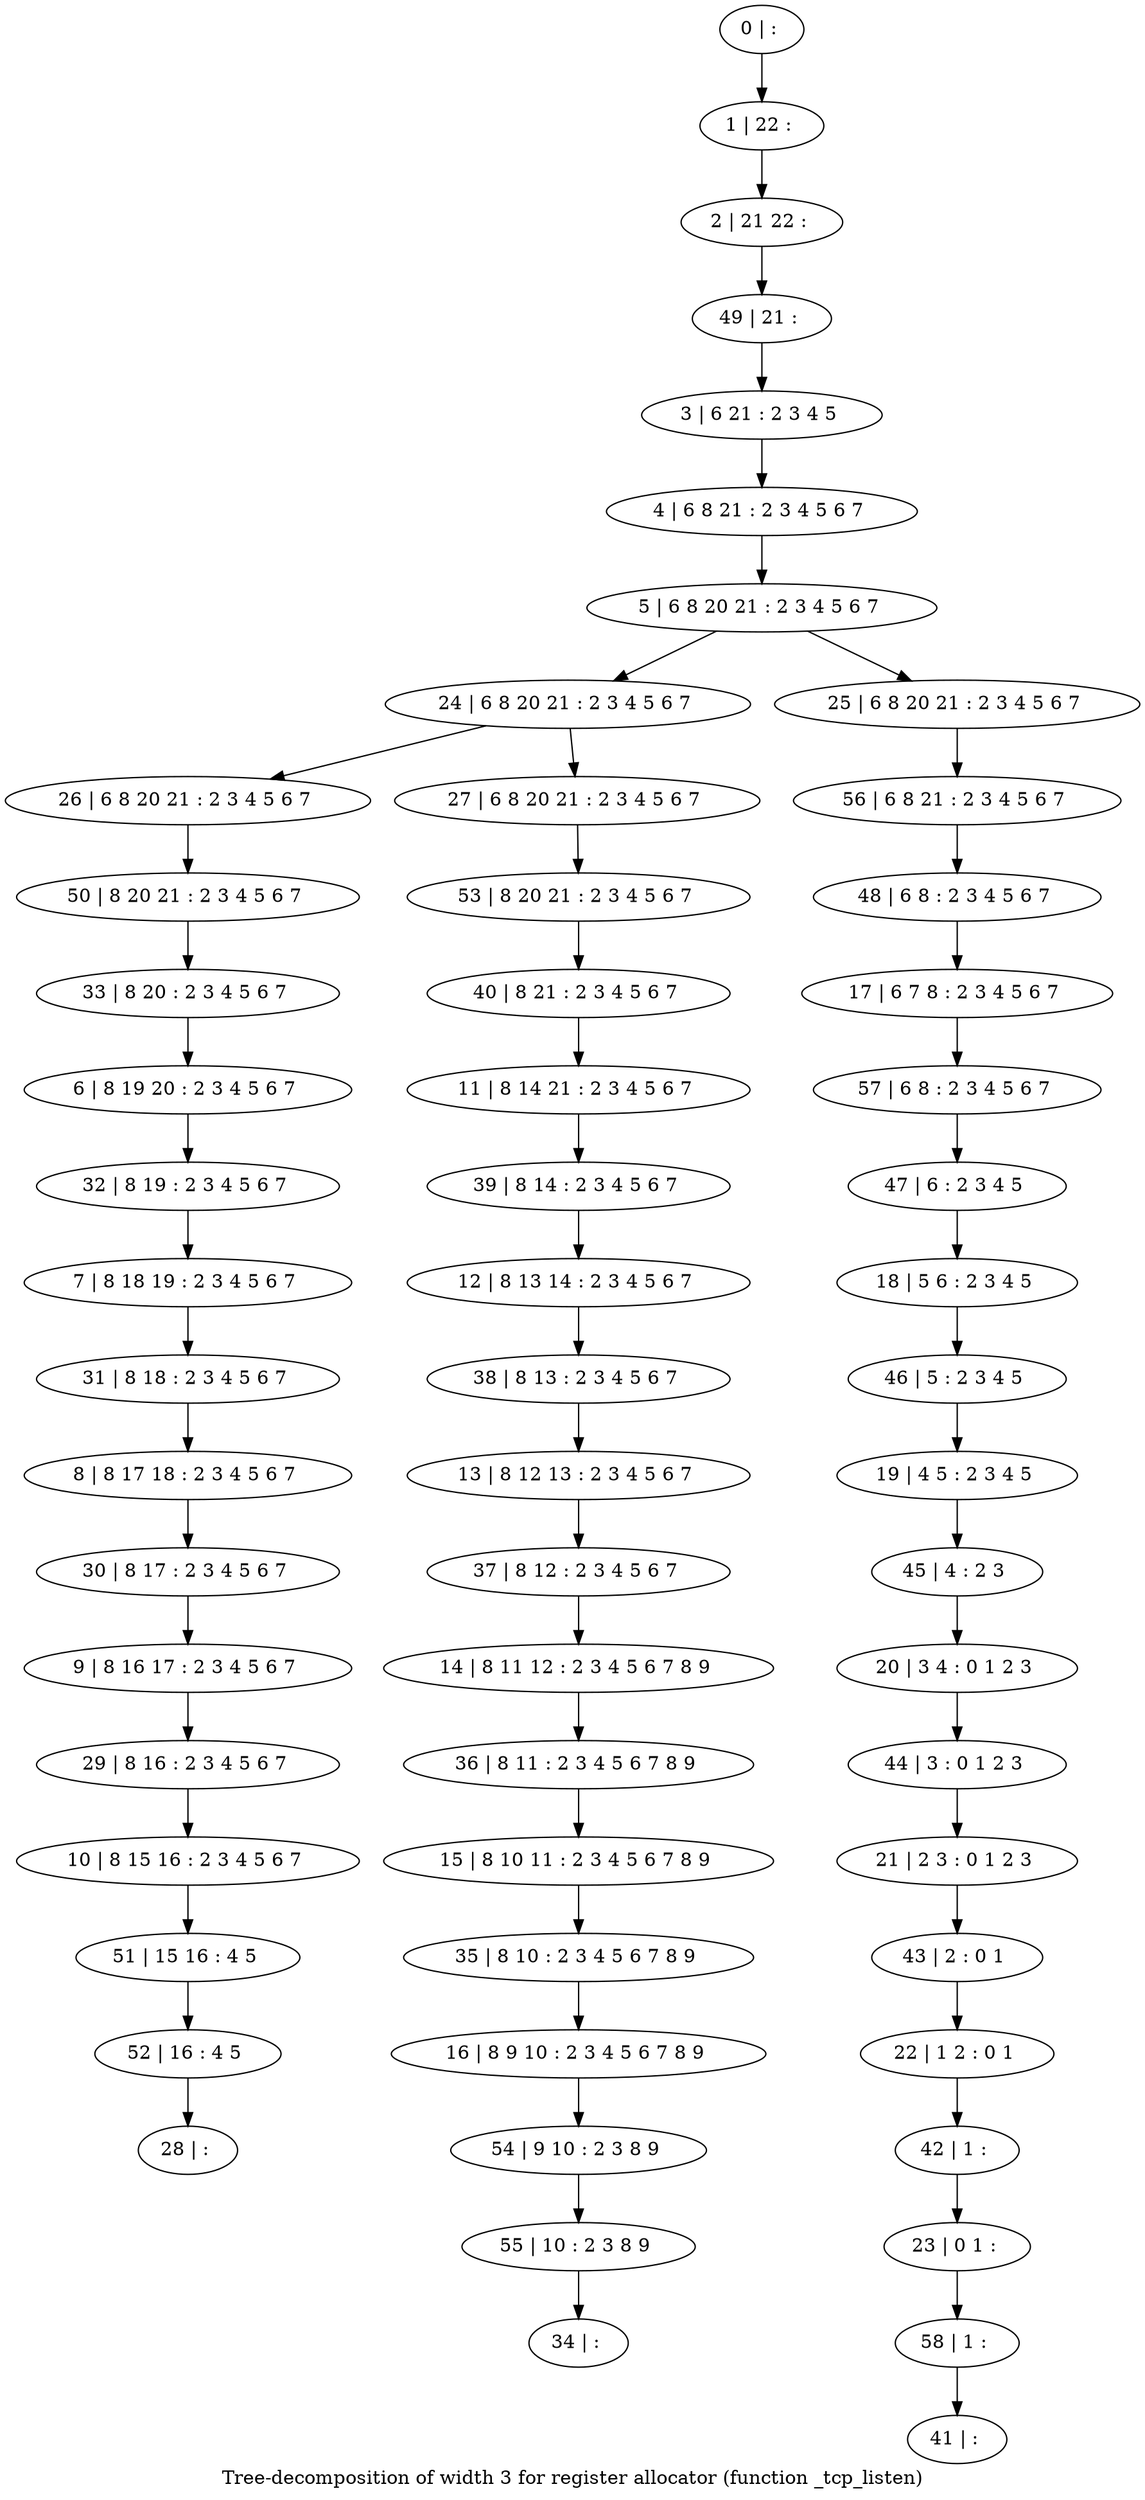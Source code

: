 digraph G {
graph [label="Tree-decomposition of width 3 for register allocator (function _tcp_listen)"]
0[label="0 | : "];
1[label="1 | 22 : "];
2[label="2 | 21 22 : "];
3[label="3 | 6 21 : 2 3 4 5 "];
4[label="4 | 6 8 21 : 2 3 4 5 6 7 "];
5[label="5 | 6 8 20 21 : 2 3 4 5 6 7 "];
6[label="6 | 8 19 20 : 2 3 4 5 6 7 "];
7[label="7 | 8 18 19 : 2 3 4 5 6 7 "];
8[label="8 | 8 17 18 : 2 3 4 5 6 7 "];
9[label="9 | 8 16 17 : 2 3 4 5 6 7 "];
10[label="10 | 8 15 16 : 2 3 4 5 6 7 "];
11[label="11 | 8 14 21 : 2 3 4 5 6 7 "];
12[label="12 | 8 13 14 : 2 3 4 5 6 7 "];
13[label="13 | 8 12 13 : 2 3 4 5 6 7 "];
14[label="14 | 8 11 12 : 2 3 4 5 6 7 8 9 "];
15[label="15 | 8 10 11 : 2 3 4 5 6 7 8 9 "];
16[label="16 | 8 9 10 : 2 3 4 5 6 7 8 9 "];
17[label="17 | 6 7 8 : 2 3 4 5 6 7 "];
18[label="18 | 5 6 : 2 3 4 5 "];
19[label="19 | 4 5 : 2 3 4 5 "];
20[label="20 | 3 4 : 0 1 2 3 "];
21[label="21 | 2 3 : 0 1 2 3 "];
22[label="22 | 1 2 : 0 1 "];
23[label="23 | 0 1 : "];
24[label="24 | 6 8 20 21 : 2 3 4 5 6 7 "];
25[label="25 | 6 8 20 21 : 2 3 4 5 6 7 "];
26[label="26 | 6 8 20 21 : 2 3 4 5 6 7 "];
27[label="27 | 6 8 20 21 : 2 3 4 5 6 7 "];
28[label="28 | : "];
29[label="29 | 8 16 : 2 3 4 5 6 7 "];
30[label="30 | 8 17 : 2 3 4 5 6 7 "];
31[label="31 | 8 18 : 2 3 4 5 6 7 "];
32[label="32 | 8 19 : 2 3 4 5 6 7 "];
33[label="33 | 8 20 : 2 3 4 5 6 7 "];
34[label="34 | : "];
35[label="35 | 8 10 : 2 3 4 5 6 7 8 9 "];
36[label="36 | 8 11 : 2 3 4 5 6 7 8 9 "];
37[label="37 | 8 12 : 2 3 4 5 6 7 "];
38[label="38 | 8 13 : 2 3 4 5 6 7 "];
39[label="39 | 8 14 : 2 3 4 5 6 7 "];
40[label="40 | 8 21 : 2 3 4 5 6 7 "];
41[label="41 | : "];
42[label="42 | 1 : "];
43[label="43 | 2 : 0 1 "];
44[label="44 | 3 : 0 1 2 3 "];
45[label="45 | 4 : 2 3 "];
46[label="46 | 5 : 2 3 4 5 "];
47[label="47 | 6 : 2 3 4 5 "];
48[label="48 | 6 8 : 2 3 4 5 6 7 "];
49[label="49 | 21 : "];
50[label="50 | 8 20 21 : 2 3 4 5 6 7 "];
51[label="51 | 15 16 : 4 5 "];
52[label="52 | 16 : 4 5 "];
53[label="53 | 8 20 21 : 2 3 4 5 6 7 "];
54[label="54 | 9 10 : 2 3 8 9 "];
55[label="55 | 10 : 2 3 8 9 "];
56[label="56 | 6 8 21 : 2 3 4 5 6 7 "];
57[label="57 | 6 8 : 2 3 4 5 6 7 "];
58[label="58 | 1 : "];
0->1 ;
1->2 ;
3->4 ;
4->5 ;
5->24 ;
5->25 ;
24->26 ;
24->27 ;
29->10 ;
9->29 ;
30->9 ;
8->30 ;
31->8 ;
7->31 ;
32->7 ;
6->32 ;
33->6 ;
35->16 ;
15->35 ;
36->15 ;
14->36 ;
37->14 ;
13->37 ;
38->13 ;
12->38 ;
39->12 ;
11->39 ;
40->11 ;
42->23 ;
22->42 ;
43->22 ;
21->43 ;
44->21 ;
20->44 ;
45->20 ;
19->45 ;
46->19 ;
18->46 ;
47->18 ;
48->17 ;
49->3 ;
2->49 ;
50->33 ;
26->50 ;
10->51 ;
52->28 ;
51->52 ;
53->40 ;
27->53 ;
16->54 ;
55->34 ;
54->55 ;
56->48 ;
25->56 ;
57->47 ;
17->57 ;
58->41 ;
23->58 ;
}
